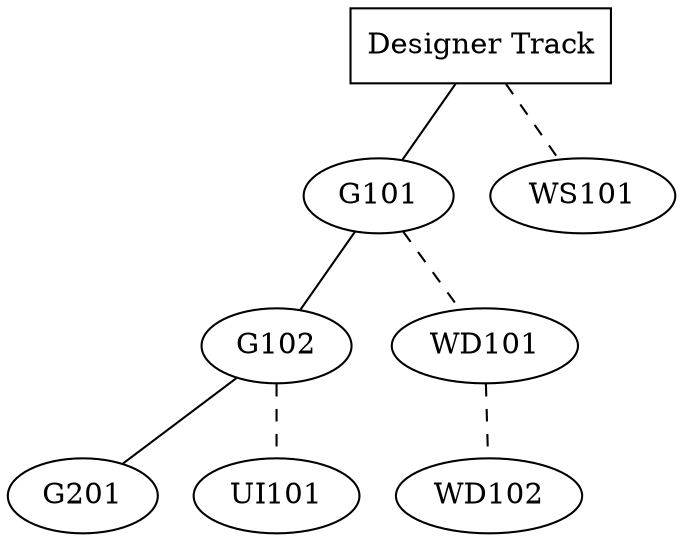 graph g {
	# nodes.doth
	
	g [label="Designer Track", shape="rectangle"];
	
	g -- G101;
	G101 -- G102;
	G102 -- G201;

	g -- WS101 [style="dashed"];
	G101 -- WD101 [style="dashed"];
	WD101 -- WD102 [style="dashed"];

	G102 -- UI101 [style="dashed"];
}